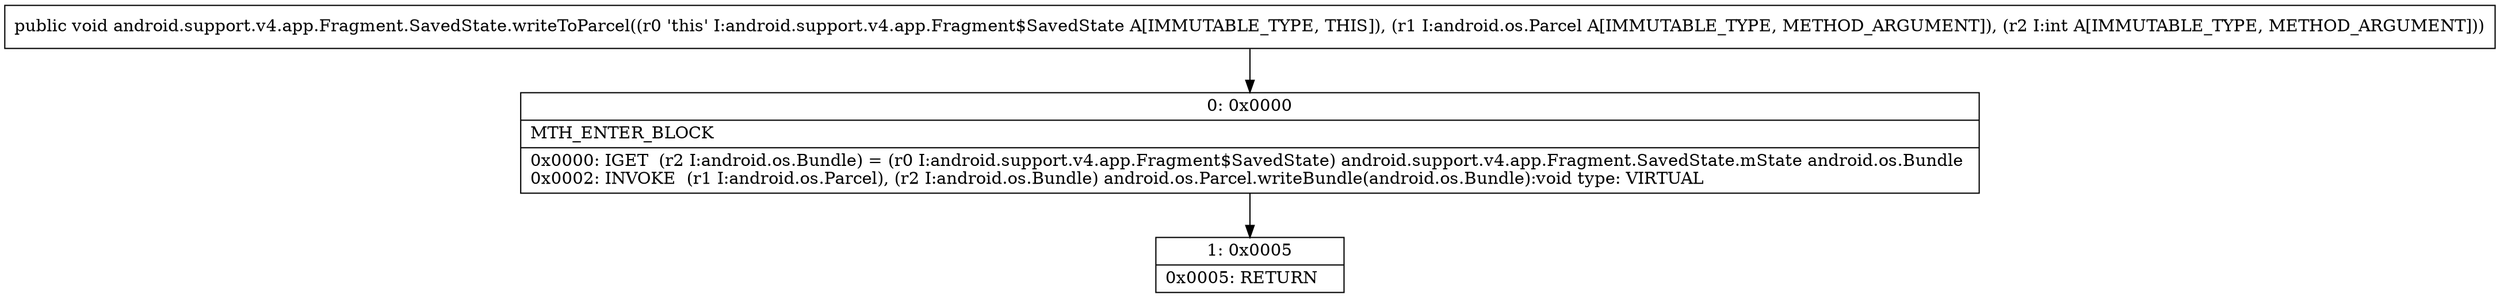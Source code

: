 digraph "CFG forandroid.support.v4.app.Fragment.SavedState.writeToParcel(Landroid\/os\/Parcel;I)V" {
Node_0 [shape=record,label="{0\:\ 0x0000|MTH_ENTER_BLOCK\l|0x0000: IGET  (r2 I:android.os.Bundle) = (r0 I:android.support.v4.app.Fragment$SavedState) android.support.v4.app.Fragment.SavedState.mState android.os.Bundle \l0x0002: INVOKE  (r1 I:android.os.Parcel), (r2 I:android.os.Bundle) android.os.Parcel.writeBundle(android.os.Bundle):void type: VIRTUAL \l}"];
Node_1 [shape=record,label="{1\:\ 0x0005|0x0005: RETURN   \l}"];
MethodNode[shape=record,label="{public void android.support.v4.app.Fragment.SavedState.writeToParcel((r0 'this' I:android.support.v4.app.Fragment$SavedState A[IMMUTABLE_TYPE, THIS]), (r1 I:android.os.Parcel A[IMMUTABLE_TYPE, METHOD_ARGUMENT]), (r2 I:int A[IMMUTABLE_TYPE, METHOD_ARGUMENT])) }"];
MethodNode -> Node_0;
Node_0 -> Node_1;
}

